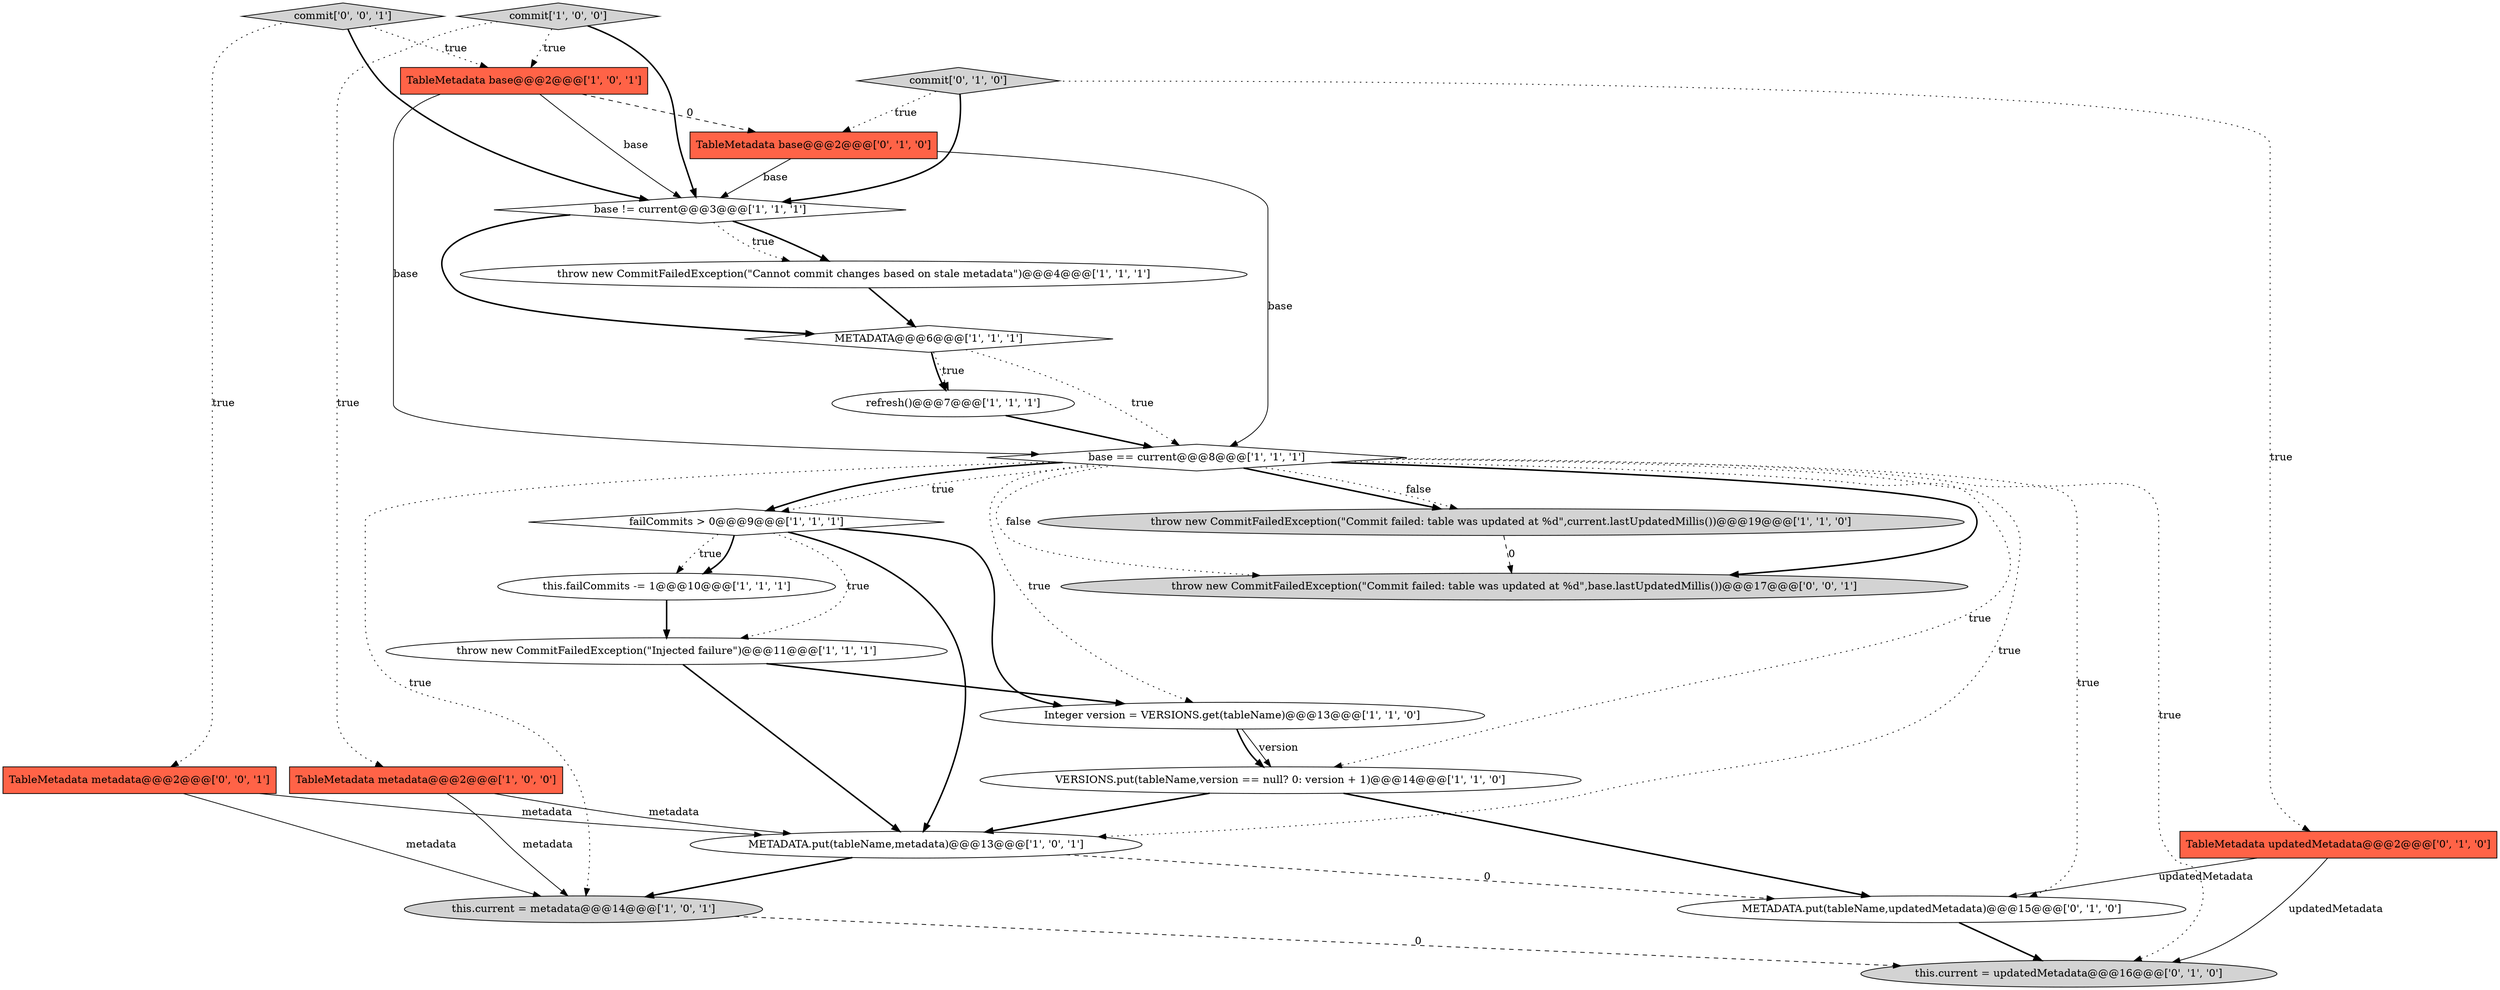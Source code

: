 digraph {
13 [style = filled, label = "base != current@@@3@@@['1', '1', '1']", fillcolor = white, shape = diamond image = "AAA0AAABBB1BBB"];
9 [style = filled, label = "TableMetadata base@@@2@@@['1', '0', '1']", fillcolor = tomato, shape = box image = "AAA0AAABBB1BBB"];
15 [style = filled, label = "Integer version = VERSIONS.get(tableName)@@@13@@@['1', '1', '0']", fillcolor = white, shape = ellipse image = "AAA0AAABBB1BBB"];
19 [style = filled, label = "commit['0', '1', '0']", fillcolor = lightgray, shape = diamond image = "AAA0AAABBB2BBB"];
1 [style = filled, label = "base == current@@@8@@@['1', '1', '1']", fillcolor = white, shape = diamond image = "AAA0AAABBB1BBB"];
8 [style = filled, label = "this.failCommits -= 1@@@10@@@['1', '1', '1']", fillcolor = white, shape = ellipse image = "AAA0AAABBB1BBB"];
11 [style = filled, label = "VERSIONS.put(tableName,version == null? 0: version + 1)@@@14@@@['1', '1', '0']", fillcolor = white, shape = ellipse image = "AAA0AAABBB1BBB"];
21 [style = filled, label = "commit['0', '0', '1']", fillcolor = lightgray, shape = diamond image = "AAA0AAABBB3BBB"];
2 [style = filled, label = "this.current = metadata@@@14@@@['1', '0', '1']", fillcolor = lightgray, shape = ellipse image = "AAA0AAABBB1BBB"];
22 [style = filled, label = "TableMetadata metadata@@@2@@@['0', '0', '1']", fillcolor = tomato, shape = box image = "AAA0AAABBB3BBB"];
6 [style = filled, label = "METADATA.put(tableName,metadata)@@@13@@@['1', '0', '1']", fillcolor = white, shape = ellipse image = "AAA0AAABBB1BBB"];
7 [style = filled, label = "commit['1', '0', '0']", fillcolor = lightgray, shape = diamond image = "AAA0AAABBB1BBB"];
10 [style = filled, label = "throw new CommitFailedException(\"Cannot commit changes based on stale metadata\")@@@4@@@['1', '1', '1']", fillcolor = white, shape = ellipse image = "AAA0AAABBB1BBB"];
0 [style = filled, label = "TableMetadata metadata@@@2@@@['1', '0', '0']", fillcolor = tomato, shape = box image = "AAA0AAABBB1BBB"];
20 [style = filled, label = "this.current = updatedMetadata@@@16@@@['0', '1', '0']", fillcolor = lightgray, shape = ellipse image = "AAA1AAABBB2BBB"];
23 [style = filled, label = "throw new CommitFailedException(\"Commit failed: table was updated at %d\",base.lastUpdatedMillis())@@@17@@@['0', '0', '1']", fillcolor = lightgray, shape = ellipse image = "AAA0AAABBB3BBB"];
18 [style = filled, label = "TableMetadata base@@@2@@@['0', '1', '0']", fillcolor = tomato, shape = box image = "AAA1AAABBB2BBB"];
12 [style = filled, label = "throw new CommitFailedException(\"Commit failed: table was updated at %d\",current.lastUpdatedMillis())@@@19@@@['1', '1', '0']", fillcolor = lightgray, shape = ellipse image = "AAA0AAABBB1BBB"];
16 [style = filled, label = "METADATA.put(tableName,updatedMetadata)@@@15@@@['0', '1', '0']", fillcolor = white, shape = ellipse image = "AAA1AAABBB2BBB"];
17 [style = filled, label = "TableMetadata updatedMetadata@@@2@@@['0', '1', '0']", fillcolor = tomato, shape = box image = "AAA0AAABBB2BBB"];
3 [style = filled, label = "failCommits > 0@@@9@@@['1', '1', '1']", fillcolor = white, shape = diamond image = "AAA0AAABBB1BBB"];
4 [style = filled, label = "METADATA@@@6@@@['1', '1', '1']", fillcolor = white, shape = diamond image = "AAA0AAABBB1BBB"];
14 [style = filled, label = "refresh()@@@7@@@['1', '1', '1']", fillcolor = white, shape = ellipse image = "AAA0AAABBB1BBB"];
5 [style = filled, label = "throw new CommitFailedException(\"Injected failure\")@@@11@@@['1', '1', '1']", fillcolor = white, shape = ellipse image = "AAA0AAABBB1BBB"];
9->18 [style = dashed, label="0"];
15->11 [style = solid, label="version"];
0->6 [style = solid, label="metadata"];
22->2 [style = solid, label="metadata"];
17->16 [style = solid, label="updatedMetadata"];
1->11 [style = dotted, label="true"];
13->4 [style = bold, label=""];
8->5 [style = bold, label=""];
12->23 [style = dashed, label="0"];
1->15 [style = dotted, label="true"];
21->9 [style = dotted, label="true"];
1->12 [style = bold, label=""];
2->20 [style = dashed, label="0"];
17->20 [style = solid, label="updatedMetadata"];
21->22 [style = dotted, label="true"];
3->8 [style = dotted, label="true"];
18->13 [style = solid, label="base"];
13->10 [style = dotted, label="true"];
11->16 [style = bold, label=""];
18->1 [style = solid, label="base"];
4->1 [style = dotted, label="true"];
0->2 [style = solid, label="metadata"];
1->6 [style = dotted, label="true"];
11->6 [style = bold, label=""];
7->9 [style = dotted, label="true"];
1->23 [style = bold, label=""];
6->2 [style = bold, label=""];
19->13 [style = bold, label=""];
3->6 [style = bold, label=""];
14->1 [style = bold, label=""];
7->13 [style = bold, label=""];
1->3 [style = dotted, label="true"];
1->3 [style = bold, label=""];
9->1 [style = solid, label="base"];
9->13 [style = solid, label="base"];
15->11 [style = bold, label=""];
10->4 [style = bold, label=""];
1->12 [style = dotted, label="false"];
22->6 [style = solid, label="metadata"];
6->16 [style = dashed, label="0"];
4->14 [style = dotted, label="true"];
3->8 [style = bold, label=""];
1->20 [style = dotted, label="true"];
3->15 [style = bold, label=""];
4->14 [style = bold, label=""];
16->20 [style = bold, label=""];
1->2 [style = dotted, label="true"];
7->0 [style = dotted, label="true"];
19->17 [style = dotted, label="true"];
13->10 [style = bold, label=""];
1->23 [style = dotted, label="false"];
3->5 [style = dotted, label="true"];
5->6 [style = bold, label=""];
5->15 [style = bold, label=""];
21->13 [style = bold, label=""];
19->18 [style = dotted, label="true"];
1->16 [style = dotted, label="true"];
}
